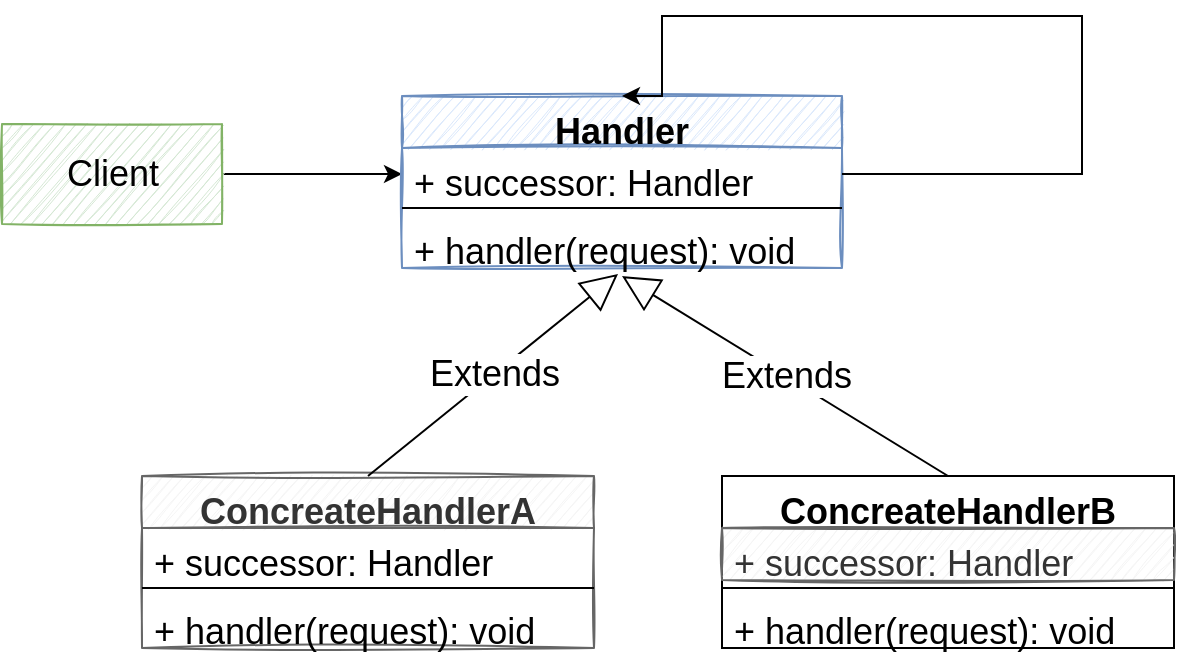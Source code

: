 <mxfile version="20.2.3" type="device"><diagram id="WqsK6DbNtD6MZeescaQ6" name="第 1 页"><mxGraphModel dx="1102" dy="698" grid="1" gridSize="10" guides="1" tooltips="1" connect="1" arrows="1" fold="1" page="1" pageScale="1" pageWidth="827" pageHeight="1169" math="0" shadow="0"><root><mxCell id="0"/><mxCell id="1" parent="0"/><mxCell id="AUDUsgjnBgmlgFaWtkRP-17" style="edgeStyle=orthogonalEdgeStyle;rounded=0;orthogonalLoop=1;jettySize=auto;html=1;exitX=1;exitY=0.5;exitDx=0;exitDy=0;fontSize=18;" edge="1" parent="1" source="AUDUsgjnBgmlgFaWtkRP-1" target="AUDUsgjnBgmlgFaWtkRP-3"><mxGeometry relative="1" as="geometry"/></mxCell><mxCell id="AUDUsgjnBgmlgFaWtkRP-1" value="Client" style="html=1;fontSize=18;fillColor=#d5e8d4;strokeColor=#82b366;sketch=1;" vertex="1" parent="1"><mxGeometry x="200" y="264" width="110" height="50" as="geometry"/></mxCell><mxCell id="AUDUsgjnBgmlgFaWtkRP-2" value="Handler" style="swimlane;fontStyle=1;align=center;verticalAlign=top;childLayout=stackLayout;horizontal=1;startSize=26;horizontalStack=0;resizeParent=1;resizeParentMax=0;resizeLast=0;collapsible=1;marginBottom=0;fontSize=18;fillColor=#dae8fc;strokeColor=#6c8ebf;sketch=1;" vertex="1" parent="1"><mxGeometry x="400" y="250" width="220" height="86" as="geometry"/></mxCell><mxCell id="AUDUsgjnBgmlgFaWtkRP-6" style="edgeStyle=orthogonalEdgeStyle;rounded=0;orthogonalLoop=1;jettySize=auto;html=1;exitX=1;exitY=0.5;exitDx=0;exitDy=0;entryX=0.5;entryY=0;entryDx=0;entryDy=0;fontSize=18;" edge="1" parent="AUDUsgjnBgmlgFaWtkRP-2" source="AUDUsgjnBgmlgFaWtkRP-3" target="AUDUsgjnBgmlgFaWtkRP-2"><mxGeometry relative="1" as="geometry"><Array as="points"><mxPoint x="340" y="39"/><mxPoint x="340" y="-40"/><mxPoint x="130" y="-40"/></Array></mxGeometry></mxCell><mxCell id="AUDUsgjnBgmlgFaWtkRP-3" value="+ successor: Handler" style="text;strokeColor=none;fillColor=none;align=left;verticalAlign=top;spacingLeft=4;spacingRight=4;overflow=hidden;rotatable=0;points=[[0,0.5],[1,0.5]];portConstraint=eastwest;fontSize=18;" vertex="1" parent="AUDUsgjnBgmlgFaWtkRP-2"><mxGeometry y="26" width="220" height="26" as="geometry"/></mxCell><mxCell id="AUDUsgjnBgmlgFaWtkRP-4" value="" style="line;strokeWidth=1;fillColor=none;align=left;verticalAlign=middle;spacingTop=-1;spacingLeft=3;spacingRight=3;rotatable=0;labelPosition=right;points=[];portConstraint=eastwest;fontSize=18;" vertex="1" parent="AUDUsgjnBgmlgFaWtkRP-2"><mxGeometry y="52" width="220" height="8" as="geometry"/></mxCell><mxCell id="AUDUsgjnBgmlgFaWtkRP-5" value="+ handler(request): void" style="text;strokeColor=none;fillColor=none;align=left;verticalAlign=top;spacingLeft=4;spacingRight=4;overflow=hidden;rotatable=0;points=[[0,0.5],[1,0.5]];portConstraint=eastwest;fontSize=18;" vertex="1" parent="AUDUsgjnBgmlgFaWtkRP-2"><mxGeometry y="60" width="220" height="26" as="geometry"/></mxCell><mxCell id="AUDUsgjnBgmlgFaWtkRP-7" value="ConcreateHandlerA" style="swimlane;fontStyle=1;align=center;verticalAlign=top;childLayout=stackLayout;horizontal=1;startSize=26;horizontalStack=0;resizeParent=1;resizeParentMax=0;resizeLast=0;collapsible=1;marginBottom=0;fontSize=18;fillColor=#f5f5f5;fontColor=#333333;strokeColor=#666666;sketch=1;" vertex="1" parent="1"><mxGeometry x="270" y="440" width="226" height="86" as="geometry"/></mxCell><mxCell id="AUDUsgjnBgmlgFaWtkRP-8" value="+ successor: Handler" style="text;strokeColor=none;fillColor=none;align=left;verticalAlign=top;spacingLeft=4;spacingRight=4;overflow=hidden;rotatable=0;points=[[0,0.5],[1,0.5]];portConstraint=eastwest;fontSize=18;" vertex="1" parent="AUDUsgjnBgmlgFaWtkRP-7"><mxGeometry y="26" width="226" height="26" as="geometry"/></mxCell><mxCell id="AUDUsgjnBgmlgFaWtkRP-9" value="" style="line;strokeWidth=1;fillColor=none;align=left;verticalAlign=middle;spacingTop=-1;spacingLeft=3;spacingRight=3;rotatable=0;labelPosition=right;points=[];portConstraint=eastwest;fontSize=18;" vertex="1" parent="AUDUsgjnBgmlgFaWtkRP-7"><mxGeometry y="52" width="226" height="8" as="geometry"/></mxCell><mxCell id="AUDUsgjnBgmlgFaWtkRP-10" value="+ handler(request): void" style="text;strokeColor=none;fillColor=none;align=left;verticalAlign=top;spacingLeft=4;spacingRight=4;overflow=hidden;rotatable=0;points=[[0,0.5],[1,0.5]];portConstraint=eastwest;fontSize=18;" vertex="1" parent="AUDUsgjnBgmlgFaWtkRP-7"><mxGeometry y="60" width="226" height="26" as="geometry"/></mxCell><mxCell id="AUDUsgjnBgmlgFaWtkRP-11" value="ConcreateHandlerB" style="swimlane;fontStyle=1;align=center;verticalAlign=top;childLayout=stackLayout;horizontal=1;startSize=26;horizontalStack=0;resizeParent=1;resizeParentMax=0;resizeLast=0;collapsible=1;marginBottom=0;fontSize=18;" vertex="1" parent="1"><mxGeometry x="560" y="440" width="226" height="86" as="geometry"/></mxCell><mxCell id="AUDUsgjnBgmlgFaWtkRP-12" value="+ successor: Handler" style="text;strokeColor=#666666;fillColor=#f5f5f5;align=left;verticalAlign=top;spacingLeft=4;spacingRight=4;overflow=hidden;rotatable=0;points=[[0,0.5],[1,0.5]];portConstraint=eastwest;fontSize=18;fontColor=#333333;sketch=1;" vertex="1" parent="AUDUsgjnBgmlgFaWtkRP-11"><mxGeometry y="26" width="226" height="26" as="geometry"/></mxCell><mxCell id="AUDUsgjnBgmlgFaWtkRP-13" value="" style="line;strokeWidth=1;fillColor=none;align=left;verticalAlign=middle;spacingTop=-1;spacingLeft=3;spacingRight=3;rotatable=0;labelPosition=right;points=[];portConstraint=eastwest;fontSize=18;" vertex="1" parent="AUDUsgjnBgmlgFaWtkRP-11"><mxGeometry y="52" width="226" height="8" as="geometry"/></mxCell><mxCell id="AUDUsgjnBgmlgFaWtkRP-14" value="+ handler(request): void" style="text;strokeColor=none;fillColor=none;align=left;verticalAlign=top;spacingLeft=4;spacingRight=4;overflow=hidden;rotatable=0;points=[[0,0.5],[1,0.5]];portConstraint=eastwest;fontSize=18;" vertex="1" parent="AUDUsgjnBgmlgFaWtkRP-11"><mxGeometry y="60" width="226" height="26" as="geometry"/></mxCell><mxCell id="AUDUsgjnBgmlgFaWtkRP-15" value="Extends" style="endArrow=block;endSize=16;endFill=0;html=1;rounded=0;fontSize=18;entryX=0.491;entryY=1.115;entryDx=0;entryDy=0;entryPerimeter=0;exitX=0.5;exitY=0;exitDx=0;exitDy=0;" edge="1" parent="1" source="AUDUsgjnBgmlgFaWtkRP-7" target="AUDUsgjnBgmlgFaWtkRP-5"><mxGeometry width="160" relative="1" as="geometry"><mxPoint x="280" y="390" as="sourcePoint"/><mxPoint x="440" y="390" as="targetPoint"/></mxGeometry></mxCell><mxCell id="AUDUsgjnBgmlgFaWtkRP-16" value="Extends" style="endArrow=block;endSize=16;endFill=0;html=1;rounded=0;fontSize=18;exitX=0.5;exitY=0;exitDx=0;exitDy=0;" edge="1" parent="1" source="AUDUsgjnBgmlgFaWtkRP-11"><mxGeometry width="160" relative="1" as="geometry"><mxPoint x="500" y="420" as="sourcePoint"/><mxPoint x="510" y="340" as="targetPoint"/></mxGeometry></mxCell></root></mxGraphModel></diagram></mxfile>